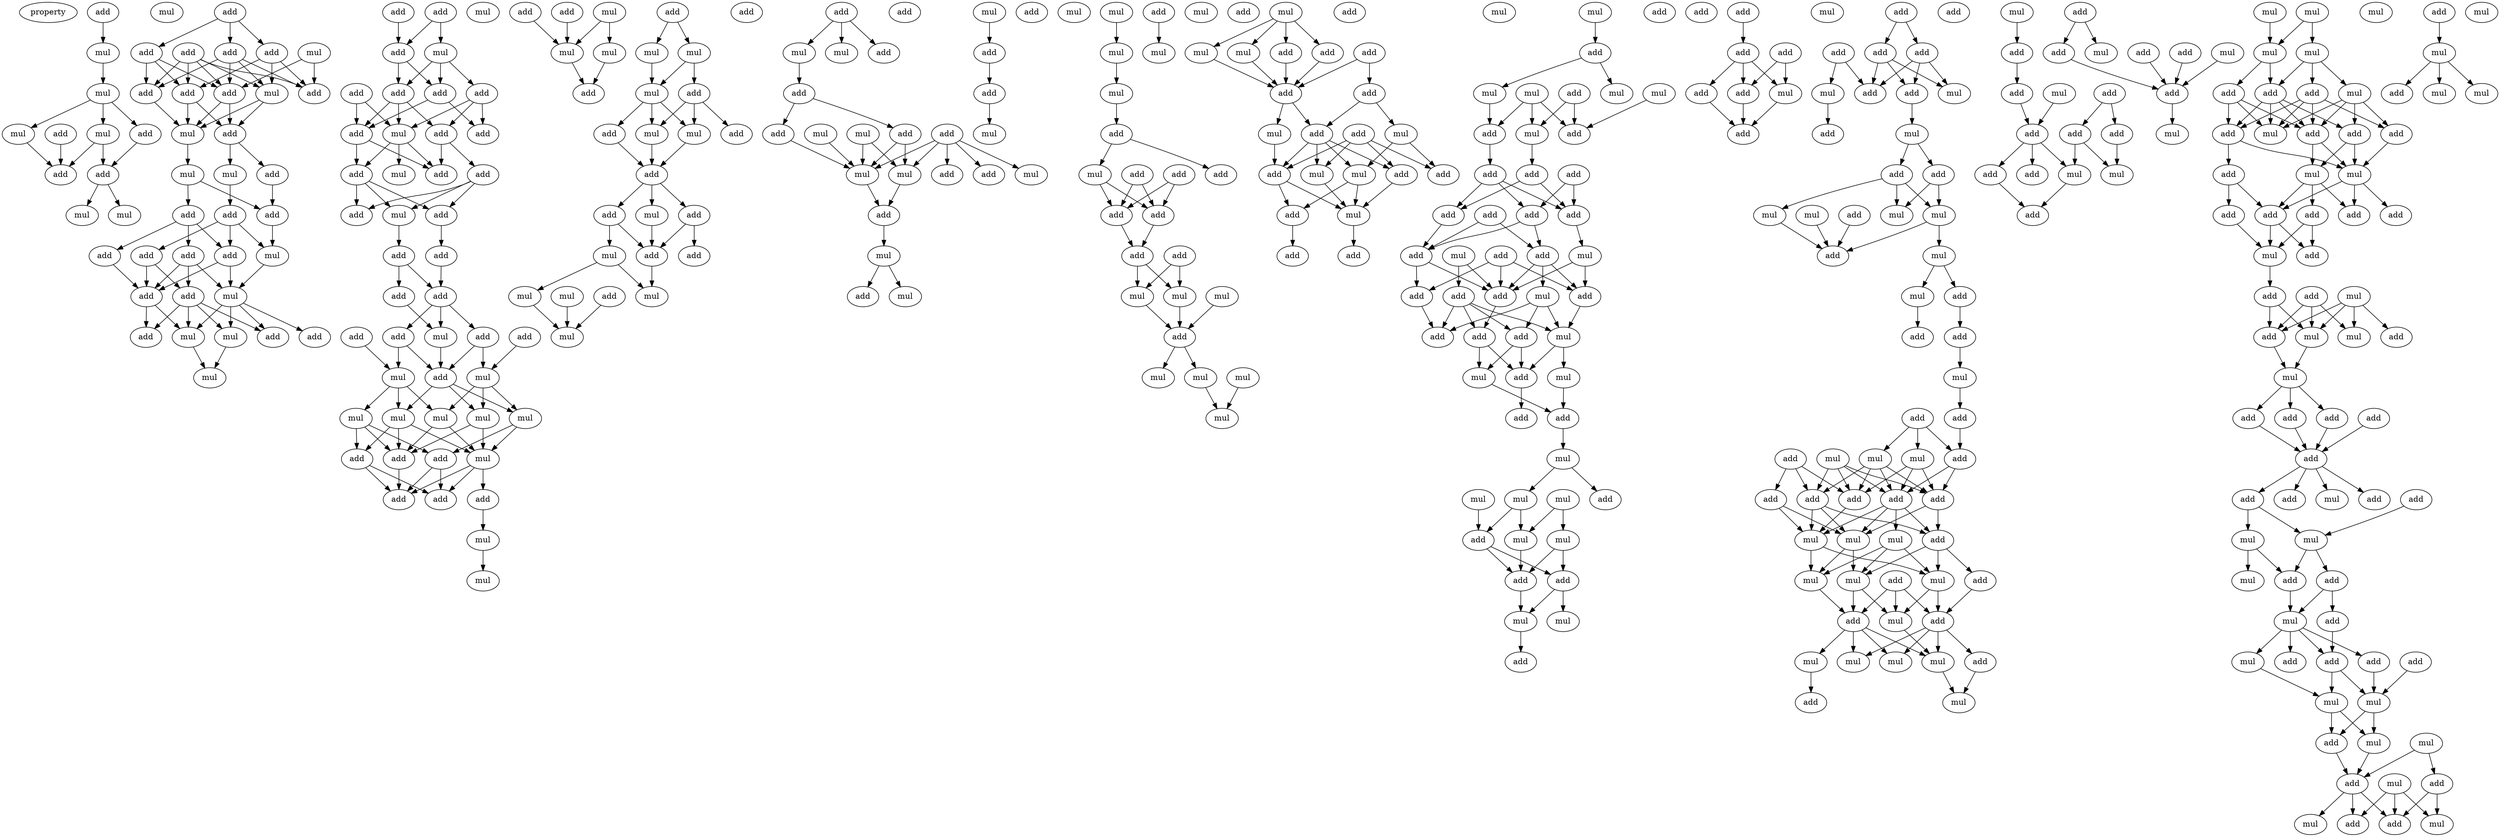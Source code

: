 digraph {
    node [fontcolor=black]
    property [mul=2,lf=1.4]
    0 [ label = add ];
    1 [ label = mul ];
    2 [ label = mul ];
    3 [ label = mul ];
    4 [ label = add ];
    5 [ label = mul ];
    6 [ label = mul ];
    7 [ label = add ];
    8 [ label = add ];
    9 [ label = add ];
    10 [ label = mul ];
    11 [ label = mul ];
    12 [ label = add ];
    13 [ label = add ];
    14 [ label = add ];
    15 [ label = add ];
    16 [ label = add ];
    17 [ label = mul ];
    18 [ label = add ];
    19 [ label = mul ];
    20 [ label = add ];
    21 [ label = add ];
    22 [ label = add ];
    23 [ label = mul ];
    24 [ label = add ];
    25 [ label = add ];
    26 [ label = mul ];
    27 [ label = mul ];
    28 [ label = add ];
    29 [ label = add ];
    30 [ label = add ];
    31 [ label = add ];
    32 [ label = add ];
    33 [ label = mul ];
    34 [ label = add ];
    35 [ label = add ];
    36 [ label = add ];
    37 [ label = mul ];
    38 [ label = add ];
    39 [ label = mul ];
    40 [ label = add ];
    41 [ label = add ];
    42 [ label = mul ];
    43 [ label = add ];
    44 [ label = mul ];
    45 [ label = add ];
    46 [ label = mul ];
    47 [ label = add ];
    48 [ label = mul ];
    49 [ label = add ];
    50 [ label = add ];
    51 [ label = add ];
    52 [ label = add ];
    53 [ label = add ];
    54 [ label = add ];
    55 [ label = add ];
    56 [ label = add ];
    57 [ label = mul ];
    58 [ label = add ];
    59 [ label = add ];
    60 [ label = add ];
    61 [ label = mul ];
    62 [ label = add ];
    63 [ label = mul ];
    64 [ label = add ];
    65 [ label = add ];
    66 [ label = add ];
    67 [ label = add ];
    68 [ label = add ];
    69 [ label = add ];
    70 [ label = add ];
    71 [ label = mul ];
    72 [ label = add ];
    73 [ label = add ];
    74 [ label = mul ];
    75 [ label = add ];
    76 [ label = mul ];
    77 [ label = mul ];
    78 [ label = mul ];
    79 [ label = mul ];
    80 [ label = mul ];
    81 [ label = mul ];
    82 [ label = add ];
    83 [ label = mul ];
    84 [ label = add ];
    85 [ label = add ];
    86 [ label = add ];
    87 [ label = add ];
    88 [ label = add ];
    89 [ label = mul ];
    90 [ label = add ];
    91 [ label = add ];
    92 [ label = mul ];
    93 [ label = mul ];
    94 [ label = mul ];
    95 [ label = add ];
    96 [ label = mul ];
    97 [ label = add ];
    98 [ label = mul ];
    99 [ label = mul ];
    100 [ label = mul ];
    101 [ label = add ];
    102 [ label = mul ];
    103 [ label = mul ];
    104 [ label = add ];
    105 [ label = add ];
    106 [ label = add ];
    107 [ label = add ];
    108 [ label = mul ];
    109 [ label = add ];
    110 [ label = add ];
    111 [ label = add ];
    112 [ label = add ];
    113 [ label = mul ];
    114 [ label = mul ];
    115 [ label = mul ];
    116 [ label = add ];
    117 [ label = mul ];
    118 [ label = mul ];
    119 [ label = add ];
    120 [ label = mul ];
    121 [ label = add ];
    122 [ label = mul ];
    123 [ label = add ];
    124 [ label = add ];
    125 [ label = add ];
    126 [ label = add ];
    127 [ label = add ];
    128 [ label = mul ];
    129 [ label = mul ];
    130 [ label = mul ];
    131 [ label = mul ];
    132 [ label = add ];
    133 [ label = add ];
    134 [ label = mul ];
    135 [ label = add ];
    136 [ label = mul ];
    137 [ label = mul ];
    138 [ label = add ];
    139 [ label = add ];
    140 [ label = mul ];
    141 [ label = add ];
    142 [ label = add ];
    143 [ label = mul ];
    144 [ label = mul ];
    145 [ label = mul ];
    146 [ label = mul ];
    147 [ label = add ];
    148 [ label = mul ];
    149 [ label = mul ];
    150 [ label = add ];
    151 [ label = mul ];
    152 [ label = add ];
    153 [ label = add ];
    154 [ label = add ];
    155 [ label = add ];
    156 [ label = add ];
    157 [ label = add ];
    158 [ label = add ];
    159 [ label = mul ];
    160 [ label = mul ];
    161 [ label = mul ];
    162 [ label = add ];
    163 [ label = mul ];
    164 [ label = add ];
    165 [ label = mul ];
    166 [ label = mul ];
    167 [ label = mul ];
    168 [ label = mul ];
    169 [ label = mul ];
    170 [ label = add ];
    171 [ label = add ];
    172 [ label = add ];
    173 [ label = mul ];
    174 [ label = mul ];
    175 [ label = add ];
    176 [ label = add ];
    177 [ label = mul ];
    178 [ label = mul ];
    179 [ label = add ];
    180 [ label = add ];
    181 [ label = add ];
    182 [ label = add ];
    183 [ label = mul ];
    184 [ label = add ];
    185 [ label = mul ];
    186 [ label = add ];
    187 [ label = mul ];
    188 [ label = add ];
    189 [ label = mul ];
    190 [ label = add ];
    191 [ label = add ];
    192 [ label = mul ];
    193 [ label = add ];
    194 [ label = mul ];
    195 [ label = mul ];
    196 [ label = mul ];
    197 [ label = mul ];
    198 [ label = add ];
    199 [ label = add ];
    200 [ label = mul ];
    201 [ label = add ];
    202 [ label = add ];
    203 [ label = add ];
    204 [ label = add ];
    205 [ label = add ];
    206 [ label = add ];
    207 [ label = add ];
    208 [ label = add ];
    209 [ label = mul ];
    210 [ label = add ];
    211 [ label = add ];
    212 [ label = mul ];
    213 [ label = add ];
    214 [ label = add ];
    215 [ label = add ];
    216 [ label = mul ];
    217 [ label = add ];
    218 [ label = add ];
    219 [ label = add ];
    220 [ label = add ];
    221 [ label = add ];
    222 [ label = mul ];
    223 [ label = add ];
    224 [ label = mul ];
    225 [ label = add ];
    226 [ label = mul ];
    227 [ label = add ];
    228 [ label = add ];
    229 [ label = mul ];
    230 [ label = mul ];
    231 [ label = add ];
    232 [ label = mul ];
    233 [ label = mul ];
    234 [ label = add ];
    235 [ label = mul ];
    236 [ label = mul ];
    237 [ label = add ];
    238 [ label = add ];
    239 [ label = mul ];
    240 [ label = mul ];
    241 [ label = add ];
    242 [ label = add ];
    243 [ label = add ];
    244 [ label = add ];
    245 [ label = add ];
    246 [ label = add ];
    247 [ label = mul ];
    248 [ label = add ];
    249 [ label = add ];
    250 [ label = mul ];
    251 [ label = add ];
    252 [ label = add ];
    253 [ label = add ];
    254 [ label = add ];
    255 [ label = add ];
    256 [ label = add ];
    257 [ label = mul ];
    258 [ label = mul ];
    259 [ label = mul ];
    260 [ label = add ];
    261 [ label = add ];
    262 [ label = add ];
    263 [ label = mul ];
    264 [ label = mul ];
    265 [ label = mul ];
    266 [ label = add ];
    267 [ label = mul ];
    268 [ label = add ];
    269 [ label = mul ];
    270 [ label = mul ];
    271 [ label = add ];
    272 [ label = add ];
    273 [ label = add ];
    274 [ label = add ];
    275 [ label = mul ];
    276 [ label = add ];
    277 [ label = add ];
    278 [ label = mul ];
    279 [ label = mul ];
    280 [ label = add ];
    281 [ label = add ];
    282 [ label = mul ];
    283 [ label = add ];
    284 [ label = add ];
    285 [ label = add ];
    286 [ label = add ];
    287 [ label = add ];
    288 [ label = mul ];
    289 [ label = add ];
    290 [ label = mul ];
    291 [ label = mul ];
    292 [ label = add ];
    293 [ label = add ];
    294 [ label = mul ];
    295 [ label = mul ];
    296 [ label = mul ];
    297 [ label = add ];
    298 [ label = add ];
    299 [ label = mul ];
    300 [ label = mul ];
    301 [ label = add ];
    302 [ label = mul ];
    303 [ label = mul ];
    304 [ label = mul ];
    305 [ label = mul ];
    306 [ label = add ];
    307 [ label = mul ];
    308 [ label = add ];
    309 [ label = add ];
    310 [ label = add ];
    311 [ label = mul ];
    312 [ label = add ];
    313 [ label = add ];
    314 [ label = add ];
    315 [ label = add ];
    316 [ label = mul ];
    317 [ label = add ];
    318 [ label = mul ];
    319 [ label = add ];
    320 [ label = add ];
    321 [ label = add ];
    322 [ label = mul ];
    323 [ label = add ];
    324 [ label = add ];
    325 [ label = mul ];
    326 [ label = add ];
    327 [ label = mul ];
    328 [ label = mul ];
    329 [ label = mul ];
    330 [ label = mul ];
    331 [ label = mul ];
    332 [ label = add ];
    333 [ label = add ];
    334 [ label = add ];
    335 [ label = mul ];
    336 [ label = add ];
    337 [ label = add ];
    338 [ label = mul ];
    339 [ label = add ];
    340 [ label = add ];
    341 [ label = add ];
    342 [ label = mul ];
    343 [ label = mul ];
    344 [ label = add ];
    345 [ label = add ];
    346 [ label = add ];
    347 [ label = add ];
    348 [ label = add ];
    349 [ label = add ];
    350 [ label = mul ];
    351 [ label = add ];
    352 [ label = mul ];
    353 [ label = add ];
    354 [ label = mul ];
    355 [ label = mul ];
    356 [ label = add ];
    357 [ label = add ];
    358 [ label = mul ];
    359 [ label = add ];
    360 [ label = add ];
    361 [ label = add ];
    362 [ label = add ];
    363 [ label = mul ];
    364 [ label = add ];
    365 [ label = add ];
    366 [ label = mul ];
    367 [ label = add ];
    368 [ label = add ];
    369 [ label = add ];
    370 [ label = mul ];
    371 [ label = mul ];
    372 [ label = mul ];
    373 [ label = add ];
    374 [ label = add ];
    375 [ label = add ];
    376 [ label = mul ];
    377 [ label = mul ];
    378 [ label = add ];
    379 [ label = add ];
    380 [ label = add ];
    381 [ label = add ];
    382 [ label = mul ];
    383 [ label = mul ];
    384 [ label = mul ];
    385 [ label = mul ];
    386 [ label = add ];
    387 [ label = add ];
    388 [ label = mul ];
    389 [ label = add ];
    390 [ label = mul ];
    391 [ label = mul ];
    392 [ label = add ];
    393 [ label = add ];
    394 [ label = add ];
    395 [ label = mul ];
    396 [ label = add ];
    397 [ label = mul ];
    398 [ label = mul ];
    399 [ label = mul ];
    0 -> 1 [ name = 0 ];
    1 -> 2 [ name = 1 ];
    2 -> 3 [ name = 2 ];
    2 -> 4 [ name = 3 ];
    2 -> 5 [ name = 4 ];
    3 -> 8 [ name = 5 ];
    4 -> 9 [ name = 6 ];
    5 -> 8 [ name = 7 ];
    5 -> 9 [ name = 8 ];
    7 -> 8 [ name = 9 ];
    9 -> 10 [ name = 10 ];
    9 -> 11 [ name = 11 ];
    12 -> 13 [ name = 12 ];
    12 -> 14 [ name = 13 ];
    12 -> 16 [ name = 14 ];
    13 -> 19 [ name = 15 ];
    13 -> 20 [ name = 16 ];
    13 -> 21 [ name = 17 ];
    14 -> 18 [ name = 18 ];
    14 -> 19 [ name = 19 ];
    14 -> 21 [ name = 20 ];
    14 -> 22 [ name = 21 ];
    15 -> 18 [ name = 22 ];
    15 -> 19 [ name = 23 ];
    15 -> 20 [ name = 24 ];
    15 -> 21 [ name = 25 ];
    15 -> 22 [ name = 26 ];
    16 -> 18 [ name = 27 ];
    16 -> 20 [ name = 28 ];
    16 -> 22 [ name = 29 ];
    17 -> 18 [ name = 30 ];
    17 -> 21 [ name = 31 ];
    18 -> 23 [ name = 32 ];
    18 -> 24 [ name = 33 ];
    19 -> 23 [ name = 34 ];
    19 -> 24 [ name = 35 ];
    20 -> 23 [ name = 36 ];
    20 -> 24 [ name = 37 ];
    22 -> 23 [ name = 38 ];
    23 -> 26 [ name = 39 ];
    24 -> 25 [ name = 40 ];
    24 -> 27 [ name = 41 ];
    25 -> 30 [ name = 42 ];
    26 -> 29 [ name = 43 ];
    26 -> 30 [ name = 44 ];
    27 -> 28 [ name = 45 ];
    28 -> 31 [ name = 46 ];
    28 -> 33 [ name = 47 ];
    28 -> 35 [ name = 48 ];
    29 -> 31 [ name = 49 ];
    29 -> 32 [ name = 50 ];
    29 -> 34 [ name = 51 ];
    30 -> 33 [ name = 52 ];
    31 -> 36 [ name = 53 ];
    31 -> 37 [ name = 54 ];
    32 -> 36 [ name = 55 ];
    33 -> 37 [ name = 56 ];
    34 -> 36 [ name = 57 ];
    34 -> 37 [ name = 58 ];
    34 -> 38 [ name = 59 ];
    35 -> 36 [ name = 60 ];
    35 -> 38 [ name = 61 ];
    36 -> 41 [ name = 62 ];
    36 -> 42 [ name = 63 ];
    37 -> 39 [ name = 64 ];
    37 -> 40 [ name = 65 ];
    37 -> 42 [ name = 66 ];
    37 -> 43 [ name = 67 ];
    38 -> 39 [ name = 68 ];
    38 -> 41 [ name = 69 ];
    38 -> 42 [ name = 70 ];
    38 -> 43 [ name = 71 ];
    39 -> 44 [ name = 72 ];
    42 -> 44 [ name = 73 ];
    45 -> 48 [ name = 74 ];
    45 -> 49 [ name = 75 ];
    47 -> 49 [ name = 76 ];
    48 -> 51 [ name = 77 ];
    48 -> 52 [ name = 78 ];
    48 -> 53 [ name = 79 ];
    49 -> 51 [ name = 80 ];
    49 -> 53 [ name = 81 ];
    50 -> 54 [ name = 82 ];
    50 -> 57 [ name = 83 ];
    51 -> 54 [ name = 84 ];
    51 -> 56 [ name = 85 ];
    52 -> 55 [ name = 86 ];
    52 -> 56 [ name = 87 ];
    52 -> 57 [ name = 88 ];
    53 -> 54 [ name = 89 ];
    53 -> 55 [ name = 90 ];
    53 -> 57 [ name = 91 ];
    54 -> 58 [ name = 92 ];
    54 -> 60 [ name = 93 ];
    55 -> 59 [ name = 94 ];
    55 -> 60 [ name = 95 ];
    57 -> 58 [ name = 96 ];
    57 -> 60 [ name = 97 ];
    57 -> 61 [ name = 98 ];
    58 -> 62 [ name = 99 ];
    58 -> 63 [ name = 100 ];
    58 -> 64 [ name = 101 ];
    59 -> 62 [ name = 102 ];
    59 -> 63 [ name = 103 ];
    59 -> 64 [ name = 104 ];
    63 -> 65 [ name = 105 ];
    64 -> 66 [ name = 106 ];
    65 -> 67 [ name = 107 ];
    65 -> 68 [ name = 108 ];
    66 -> 67 [ name = 109 ];
    67 -> 71 [ name = 110 ];
    67 -> 72 [ name = 111 ];
    67 -> 73 [ name = 112 ];
    68 -> 71 [ name = 113 ];
    69 -> 76 [ name = 114 ];
    70 -> 74 [ name = 115 ];
    71 -> 75 [ name = 116 ];
    72 -> 74 [ name = 117 ];
    72 -> 75 [ name = 118 ];
    73 -> 75 [ name = 119 ];
    73 -> 76 [ name = 120 ];
    74 -> 77 [ name = 121 ];
    74 -> 79 [ name = 122 ];
    74 -> 81 [ name = 123 ];
    75 -> 77 [ name = 124 ];
    75 -> 79 [ name = 125 ];
    75 -> 80 [ name = 126 ];
    76 -> 78 [ name = 127 ];
    76 -> 80 [ name = 128 ];
    76 -> 81 [ name = 129 ];
    77 -> 83 [ name = 130 ];
    77 -> 84 [ name = 131 ];
    78 -> 82 [ name = 132 ];
    78 -> 84 [ name = 133 ];
    78 -> 85 [ name = 134 ];
    79 -> 83 [ name = 135 ];
    79 -> 85 [ name = 136 ];
    80 -> 82 [ name = 137 ];
    80 -> 83 [ name = 138 ];
    80 -> 84 [ name = 139 ];
    81 -> 83 [ name = 140 ];
    81 -> 84 [ name = 141 ];
    82 -> 86 [ name = 142 ];
    82 -> 87 [ name = 143 ];
    83 -> 86 [ name = 144 ];
    83 -> 87 [ name = 145 ];
    83 -> 88 [ name = 146 ];
    84 -> 86 [ name = 147 ];
    85 -> 86 [ name = 148 ];
    85 -> 87 [ name = 149 ];
    88 -> 89 [ name = 150 ];
    89 -> 93 [ name = 151 ];
    90 -> 94 [ name = 152 ];
    91 -> 94 [ name = 153 ];
    92 -> 94 [ name = 154 ];
    92 -> 96 [ name = 155 ];
    94 -> 97 [ name = 156 ];
    95 -> 98 [ name = 157 ];
    95 -> 99 [ name = 158 ];
    96 -> 97 [ name = 159 ];
    98 -> 100 [ name = 160 ];
    98 -> 101 [ name = 161 ];
    99 -> 100 [ name = 162 ];
    100 -> 102 [ name = 163 ];
    100 -> 103 [ name = 164 ];
    100 -> 106 [ name = 165 ];
    101 -> 102 [ name = 166 ];
    101 -> 103 [ name = 167 ];
    101 -> 104 [ name = 168 ];
    102 -> 107 [ name = 169 ];
    103 -> 107 [ name = 170 ];
    106 -> 107 [ name = 171 ];
    107 -> 108 [ name = 172 ];
    107 -> 109 [ name = 173 ];
    107 -> 110 [ name = 174 ];
    108 -> 111 [ name = 175 ];
    109 -> 111 [ name = 176 ];
    109 -> 113 [ name = 177 ];
    110 -> 111 [ name = 178 ];
    110 -> 112 [ name = 179 ];
    111 -> 114 [ name = 180 ];
    113 -> 114 [ name = 181 ];
    113 -> 117 [ name = 182 ];
    115 -> 118 [ name = 183 ];
    116 -> 118 [ name = 184 ];
    117 -> 118 [ name = 185 ];
    119 -> 120 [ name = 186 ];
    119 -> 122 [ name = 187 ];
    119 -> 123 [ name = 188 ];
    120 -> 124 [ name = 189 ];
    124 -> 126 [ name = 190 ];
    124 -> 127 [ name = 191 ];
    125 -> 130 [ name = 192 ];
    125 -> 131 [ name = 193 ];
    125 -> 132 [ name = 194 ];
    125 -> 133 [ name = 195 ];
    125 -> 134 [ name = 196 ];
    126 -> 131 [ name = 197 ];
    127 -> 130 [ name = 198 ];
    127 -> 131 [ name = 199 ];
    128 -> 130 [ name = 200 ];
    128 -> 131 [ name = 201 ];
    129 -> 131 [ name = 202 ];
    130 -> 135 [ name = 203 ];
    131 -> 135 [ name = 204 ];
    135 -> 136 [ name = 205 ];
    136 -> 139 [ name = 206 ];
    136 -> 140 [ name = 207 ];
    137 -> 141 [ name = 208 ];
    141 -> 142 [ name = 209 ];
    142 -> 146 [ name = 210 ];
    144 -> 145 [ name = 211 ];
    145 -> 149 [ name = 212 ];
    147 -> 148 [ name = 213 ];
    149 -> 150 [ name = 214 ];
    150 -> 151 [ name = 215 ];
    150 -> 153 [ name = 216 ];
    151 -> 155 [ name = 217 ];
    151 -> 156 [ name = 218 ];
    152 -> 155 [ name = 219 ];
    152 -> 156 [ name = 220 ];
    154 -> 155 [ name = 221 ];
    154 -> 156 [ name = 222 ];
    155 -> 157 [ name = 223 ];
    156 -> 157 [ name = 224 ];
    157 -> 160 [ name = 225 ];
    157 -> 161 [ name = 226 ];
    158 -> 160 [ name = 227 ];
    158 -> 161 [ name = 228 ];
    160 -> 164 [ name = 229 ];
    161 -> 164 [ name = 230 ];
    163 -> 164 [ name = 231 ];
    164 -> 165 [ name = 232 ];
    164 -> 166 [ name = 233 ];
    166 -> 168 [ name = 234 ];
    167 -> 168 [ name = 235 ];
    169 -> 170 [ name = 236 ];
    169 -> 172 [ name = 237 ];
    169 -> 173 [ name = 238 ];
    169 -> 174 [ name = 239 ];
    170 -> 176 [ name = 240 ];
    171 -> 175 [ name = 241 ];
    171 -> 176 [ name = 242 ];
    172 -> 176 [ name = 243 ];
    173 -> 176 [ name = 244 ];
    174 -> 176 [ name = 245 ];
    175 -> 178 [ name = 246 ];
    175 -> 180 [ name = 247 ];
    176 -> 177 [ name = 248 ];
    176 -> 180 [ name = 249 ];
    177 -> 182 [ name = 250 ];
    178 -> 184 [ name = 251 ];
    178 -> 185 [ name = 252 ];
    179 -> 181 [ name = 253 ];
    179 -> 182 [ name = 254 ];
    179 -> 183 [ name = 255 ];
    179 -> 184 [ name = 256 ];
    180 -> 181 [ name = 257 ];
    180 -> 182 [ name = 258 ];
    180 -> 183 [ name = 259 ];
    180 -> 185 [ name = 260 ];
    181 -> 187 [ name = 261 ];
    182 -> 186 [ name = 262 ];
    182 -> 187 [ name = 263 ];
    183 -> 187 [ name = 264 ];
    185 -> 186 [ name = 265 ];
    185 -> 187 [ name = 266 ];
    186 -> 190 [ name = 267 ];
    187 -> 191 [ name = 268 ];
    192 -> 193 [ name = 269 ];
    193 -> 195 [ name = 270 ];
    193 -> 196 [ name = 271 ];
    194 -> 199 [ name = 272 ];
    196 -> 201 [ name = 273 ];
    197 -> 199 [ name = 274 ];
    197 -> 200 [ name = 275 ];
    197 -> 201 [ name = 276 ];
    198 -> 199 [ name = 277 ];
    198 -> 200 [ name = 278 ];
    200 -> 202 [ name = 279 ];
    201 -> 203 [ name = 280 ];
    202 -> 205 [ name = 281 ];
    202 -> 206 [ name = 282 ];
    203 -> 205 [ name = 283 ];
    203 -> 206 [ name = 284 ];
    203 -> 208 [ name = 285 ];
    204 -> 206 [ name = 286 ];
    204 -> 208 [ name = 287 ];
    205 -> 210 [ name = 288 ];
    206 -> 209 [ name = 289 ];
    207 -> 210 [ name = 290 ];
    207 -> 211 [ name = 291 ];
    208 -> 210 [ name = 292 ];
    208 -> 211 [ name = 293 ];
    209 -> 217 [ name = 294 ];
    209 -> 218 [ name = 295 ];
    210 -> 214 [ name = 296 ];
    210 -> 218 [ name = 297 ];
    211 -> 216 [ name = 298 ];
    211 -> 217 [ name = 299 ];
    211 -> 218 [ name = 300 ];
    212 -> 215 [ name = 301 ];
    212 -> 218 [ name = 302 ];
    213 -> 214 [ name = 303 ];
    213 -> 217 [ name = 304 ];
    213 -> 218 [ name = 305 ];
    214 -> 223 [ name = 306 ];
    215 -> 219 [ name = 307 ];
    215 -> 221 [ name = 308 ];
    215 -> 222 [ name = 309 ];
    215 -> 223 [ name = 310 ];
    216 -> 219 [ name = 311 ];
    216 -> 222 [ name = 312 ];
    216 -> 223 [ name = 313 ];
    217 -> 222 [ name = 314 ];
    218 -> 221 [ name = 315 ];
    219 -> 225 [ name = 316 ];
    219 -> 226 [ name = 317 ];
    221 -> 225 [ name = 318 ];
    221 -> 226 [ name = 319 ];
    222 -> 224 [ name = 320 ];
    222 -> 225 [ name = 321 ];
    224 -> 227 [ name = 322 ];
    225 -> 228 [ name = 323 ];
    226 -> 227 [ name = 324 ];
    227 -> 229 [ name = 325 ];
    229 -> 230 [ name = 326 ];
    229 -> 231 [ name = 327 ];
    230 -> 234 [ name = 328 ];
    230 -> 235 [ name = 329 ];
    232 -> 234 [ name = 330 ];
    233 -> 235 [ name = 331 ];
    233 -> 236 [ name = 332 ];
    234 -> 237 [ name = 333 ];
    234 -> 238 [ name = 334 ];
    235 -> 237 [ name = 335 ];
    236 -> 237 [ name = 336 ];
    236 -> 238 [ name = 337 ];
    237 -> 239 [ name = 338 ];
    238 -> 239 [ name = 339 ];
    238 -> 240 [ name = 340 ];
    239 -> 243 [ name = 341 ];
    242 -> 244 [ name = 342 ];
    244 -> 246 [ name = 343 ];
    244 -> 247 [ name = 344 ];
    244 -> 248 [ name = 345 ];
    245 -> 247 [ name = 346 ];
    245 -> 248 [ name = 347 ];
    246 -> 249 [ name = 348 ];
    247 -> 249 [ name = 349 ];
    248 -> 249 [ name = 350 ];
    251 -> 252 [ name = 351 ];
    251 -> 254 [ name = 352 ];
    252 -> 255 [ name = 353 ];
    252 -> 256 [ name = 354 ];
    252 -> 257 [ name = 355 ];
    253 -> 255 [ name = 356 ];
    253 -> 258 [ name = 357 ];
    254 -> 255 [ name = 358 ];
    254 -> 256 [ name = 359 ];
    254 -> 257 [ name = 360 ];
    256 -> 259 [ name = 361 ];
    258 -> 260 [ name = 362 ];
    259 -> 261 [ name = 363 ];
    259 -> 262 [ name = 364 ];
    261 -> 263 [ name = 365 ];
    261 -> 264 [ name = 366 ];
    261 -> 267 [ name = 367 ];
    262 -> 264 [ name = 368 ];
    262 -> 267 [ name = 369 ];
    263 -> 268 [ name = 370 ];
    265 -> 268 [ name = 371 ];
    266 -> 268 [ name = 372 ];
    267 -> 268 [ name = 373 ];
    267 -> 269 [ name = 374 ];
    269 -> 270 [ name = 375 ];
    269 -> 271 [ name = 376 ];
    270 -> 274 [ name = 377 ];
    271 -> 272 [ name = 378 ];
    272 -> 275 [ name = 379 ];
    275 -> 277 [ name = 380 ];
    276 -> 278 [ name = 381 ];
    276 -> 280 [ name = 382 ];
    276 -> 282 [ name = 383 ];
    277 -> 280 [ name = 384 ];
    278 -> 283 [ name = 385 ];
    278 -> 285 [ name = 386 ];
    278 -> 286 [ name = 387 ];
    279 -> 283 [ name = 388 ];
    279 -> 284 [ name = 389 ];
    279 -> 285 [ name = 390 ];
    279 -> 286 [ name = 391 ];
    280 -> 283 [ name = 392 ];
    280 -> 285 [ name = 393 ];
    281 -> 284 [ name = 394 ];
    281 -> 286 [ name = 395 ];
    281 -> 287 [ name = 396 ];
    282 -> 283 [ name = 397 ];
    282 -> 284 [ name = 398 ];
    282 -> 285 [ name = 399 ];
    282 -> 286 [ name = 400 ];
    283 -> 288 [ name = 401 ];
    283 -> 289 [ name = 402 ];
    284 -> 288 [ name = 403 ];
    284 -> 289 [ name = 404 ];
    284 -> 291 [ name = 405 ];
    285 -> 288 [ name = 406 ];
    285 -> 289 [ name = 407 ];
    285 -> 290 [ name = 408 ];
    285 -> 291 [ name = 409 ];
    286 -> 291 [ name = 410 ];
    287 -> 288 [ name = 411 ];
    287 -> 291 [ name = 412 ];
    288 -> 294 [ name = 413 ];
    288 -> 296 [ name = 414 ];
    289 -> 293 [ name = 415 ];
    289 -> 294 [ name = 416 ];
    289 -> 295 [ name = 417 ];
    290 -> 294 [ name = 418 ];
    290 -> 295 [ name = 419 ];
    290 -> 296 [ name = 420 ];
    291 -> 295 [ name = 421 ];
    291 -> 296 [ name = 422 ];
    292 -> 297 [ name = 423 ];
    292 -> 298 [ name = 424 ];
    292 -> 299 [ name = 425 ];
    293 -> 297 [ name = 426 ];
    294 -> 298 [ name = 427 ];
    294 -> 299 [ name = 428 ];
    295 -> 297 [ name = 429 ];
    295 -> 299 [ name = 430 ];
    296 -> 298 [ name = 431 ];
    297 -> 301 [ name = 432 ];
    297 -> 302 [ name = 433 ];
    297 -> 303 [ name = 434 ];
    297 -> 304 [ name = 435 ];
    298 -> 300 [ name = 436 ];
    298 -> 302 [ name = 437 ];
    298 -> 303 [ name = 438 ];
    298 -> 304 [ name = 439 ];
    299 -> 303 [ name = 440 ];
    300 -> 306 [ name = 441 ];
    301 -> 305 [ name = 442 ];
    303 -> 305 [ name = 443 ];
    307 -> 308 [ name = 444 ];
    308 -> 309 [ name = 445 ];
    309 -> 312 [ name = 446 ];
    310 -> 313 [ name = 447 ];
    310 -> 314 [ name = 448 ];
    311 -> 312 [ name = 449 ];
    312 -> 315 [ name = 450 ];
    312 -> 316 [ name = 451 ];
    312 -> 317 [ name = 452 ];
    313 -> 318 [ name = 453 ];
    314 -> 316 [ name = 454 ];
    314 -> 318 [ name = 455 ];
    315 -> 319 [ name = 456 ];
    316 -> 319 [ name = 457 ];
    320 -> 321 [ name = 458 ];
    320 -> 322 [ name = 459 ];
    321 -> 326 [ name = 460 ];
    323 -> 326 [ name = 461 ];
    324 -> 326 [ name = 462 ];
    325 -> 326 [ name = 463 ];
    326 -> 328 [ name = 464 ];
    327 -> 330 [ name = 465 ];
    327 -> 331 [ name = 466 ];
    329 -> 330 [ name = 467 ];
    330 -> 332 [ name = 468 ];
    330 -> 333 [ name = 469 ];
    331 -> 333 [ name = 470 ];
    331 -> 334 [ name = 471 ];
    331 -> 335 [ name = 472 ];
    332 -> 337 [ name = 473 ];
    332 -> 338 [ name = 474 ];
    332 -> 340 [ name = 475 ];
    333 -> 337 [ name = 476 ];
    333 -> 338 [ name = 477 ];
    333 -> 339 [ name = 478 ];
    333 -> 340 [ name = 479 ];
    334 -> 336 [ name = 480 ];
    334 -> 337 [ name = 481 ];
    334 -> 338 [ name = 482 ];
    334 -> 340 [ name = 483 ];
    335 -> 336 [ name = 484 ];
    335 -> 337 [ name = 485 ];
    335 -> 338 [ name = 486 ];
    335 -> 339 [ name = 487 ];
    336 -> 343 [ name = 488 ];
    337 -> 342 [ name = 489 ];
    337 -> 343 [ name = 490 ];
    339 -> 342 [ name = 491 ];
    339 -> 343 [ name = 492 ];
    340 -> 341 [ name = 493 ];
    340 -> 343 [ name = 494 ];
    341 -> 347 [ name = 495 ];
    341 -> 348 [ name = 496 ];
    342 -> 344 [ name = 497 ];
    342 -> 346 [ name = 498 ];
    342 -> 347 [ name = 499 ];
    343 -> 344 [ name = 500 ];
    343 -> 345 [ name = 501 ];
    343 -> 347 [ name = 502 ];
    346 -> 349 [ name = 503 ];
    346 -> 350 [ name = 504 ];
    347 -> 349 [ name = 505 ];
    347 -> 350 [ name = 506 ];
    348 -> 350 [ name = 507 ];
    350 -> 351 [ name = 508 ];
    351 -> 354 [ name = 509 ];
    351 -> 356 [ name = 510 ];
    352 -> 354 [ name = 511 ];
    352 -> 355 [ name = 512 ];
    352 -> 356 [ name = 513 ];
    352 -> 357 [ name = 514 ];
    353 -> 354 [ name = 515 ];
    353 -> 355 [ name = 516 ];
    353 -> 356 [ name = 517 ];
    354 -> 358 [ name = 518 ];
    356 -> 358 [ name = 519 ];
    358 -> 359 [ name = 520 ];
    358 -> 360 [ name = 521 ];
    358 -> 361 [ name = 522 ];
    359 -> 364 [ name = 523 ];
    360 -> 364 [ name = 524 ];
    361 -> 364 [ name = 525 ];
    362 -> 364 [ name = 526 ];
    364 -> 365 [ name = 527 ];
    364 -> 366 [ name = 528 ];
    364 -> 367 [ name = 529 ];
    364 -> 369 [ name = 530 ];
    368 -> 371 [ name = 531 ];
    369 -> 370 [ name = 532 ];
    369 -> 371 [ name = 533 ];
    370 -> 372 [ name = 534 ];
    370 -> 373 [ name = 535 ];
    371 -> 373 [ name = 536 ];
    371 -> 374 [ name = 537 ];
    373 -> 376 [ name = 538 ];
    374 -> 375 [ name = 539 ];
    374 -> 376 [ name = 540 ];
    375 -> 381 [ name = 541 ];
    376 -> 377 [ name = 542 ];
    376 -> 378 [ name = 543 ];
    376 -> 380 [ name = 544 ];
    376 -> 381 [ name = 545 ];
    377 -> 383 [ name = 546 ];
    378 -> 382 [ name = 547 ];
    379 -> 382 [ name = 548 ];
    381 -> 382 [ name = 549 ];
    381 -> 383 [ name = 550 ];
    382 -> 384 [ name = 551 ];
    382 -> 386 [ name = 552 ];
    383 -> 384 [ name = 553 ];
    383 -> 386 [ name = 554 ];
    384 -> 389 [ name = 555 ];
    385 -> 387 [ name = 556 ];
    385 -> 389 [ name = 557 ];
    386 -> 389 [ name = 558 ];
    387 -> 391 [ name = 559 ];
    387 -> 392 [ name = 560 ];
    388 -> 391 [ name = 561 ];
    388 -> 392 [ name = 562 ];
    388 -> 394 [ name = 563 ];
    389 -> 390 [ name = 564 ];
    389 -> 392 [ name = 565 ];
    389 -> 394 [ name = 566 ];
    393 -> 395 [ name = 567 ];
    395 -> 396 [ name = 568 ];
    395 -> 397 [ name = 569 ];
    395 -> 398 [ name = 570 ];
}
